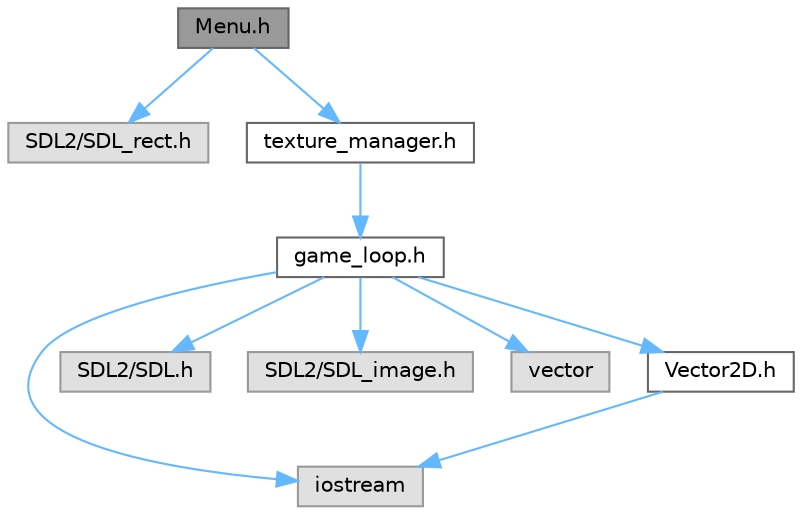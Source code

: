 digraph "Menu.h"
{
 // LATEX_PDF_SIZE
  bgcolor="transparent";
  edge [fontname=Helvetica,fontsize=10,labelfontname=Helvetica,labelfontsize=10];
  node [fontname=Helvetica,fontsize=10,shape=box,height=0.2,width=0.4];
  Node1 [id="Node000001",label="Menu.h",height=0.2,width=0.4,color="gray40", fillcolor="grey60", style="filled", fontcolor="black",tooltip=" "];
  Node1 -> Node2 [id="edge10_Node000001_Node000002",color="steelblue1",style="solid",tooltip=" "];
  Node2 [id="Node000002",label="SDL2/SDL_rect.h",height=0.2,width=0.4,color="grey60", fillcolor="#E0E0E0", style="filled",tooltip=" "];
  Node1 -> Node3 [id="edge11_Node000001_Node000003",color="steelblue1",style="solid",tooltip=" "];
  Node3 [id="Node000003",label="texture_manager.h",height=0.2,width=0.4,color="grey40", fillcolor="white", style="filled",URL="$texture__manager_8h.html",tooltip=" "];
  Node3 -> Node4 [id="edge12_Node000003_Node000004",color="steelblue1",style="solid",tooltip=" "];
  Node4 [id="Node000004",label="game_loop.h",height=0.2,width=0.4,color="grey40", fillcolor="white", style="filled",URL="$game__loop_8h.html",tooltip=" "];
  Node4 -> Node5 [id="edge13_Node000004_Node000005",color="steelblue1",style="solid",tooltip=" "];
  Node5 [id="Node000005",label="iostream",height=0.2,width=0.4,color="grey60", fillcolor="#E0E0E0", style="filled",tooltip=" "];
  Node4 -> Node6 [id="edge14_Node000004_Node000006",color="steelblue1",style="solid",tooltip=" "];
  Node6 [id="Node000006",label="SDL2/SDL.h",height=0.2,width=0.4,color="grey60", fillcolor="#E0E0E0", style="filled",tooltip=" "];
  Node4 -> Node7 [id="edge15_Node000004_Node000007",color="steelblue1",style="solid",tooltip=" "];
  Node7 [id="Node000007",label="SDL2/SDL_image.h",height=0.2,width=0.4,color="grey60", fillcolor="#E0E0E0", style="filled",tooltip=" "];
  Node4 -> Node8 [id="edge16_Node000004_Node000008",color="steelblue1",style="solid",tooltip=" "];
  Node8 [id="Node000008",label="vector",height=0.2,width=0.4,color="grey60", fillcolor="#E0E0E0", style="filled",tooltip=" "];
  Node4 -> Node9 [id="edge17_Node000004_Node000009",color="steelblue1",style="solid",tooltip=" "];
  Node9 [id="Node000009",label="Vector2D.h",height=0.2,width=0.4,color="grey40", fillcolor="white", style="filled",URL="$_vector2_d_8h.html",tooltip=" "];
  Node9 -> Node5 [id="edge18_Node000009_Node000005",color="steelblue1",style="solid",tooltip=" "];
}
